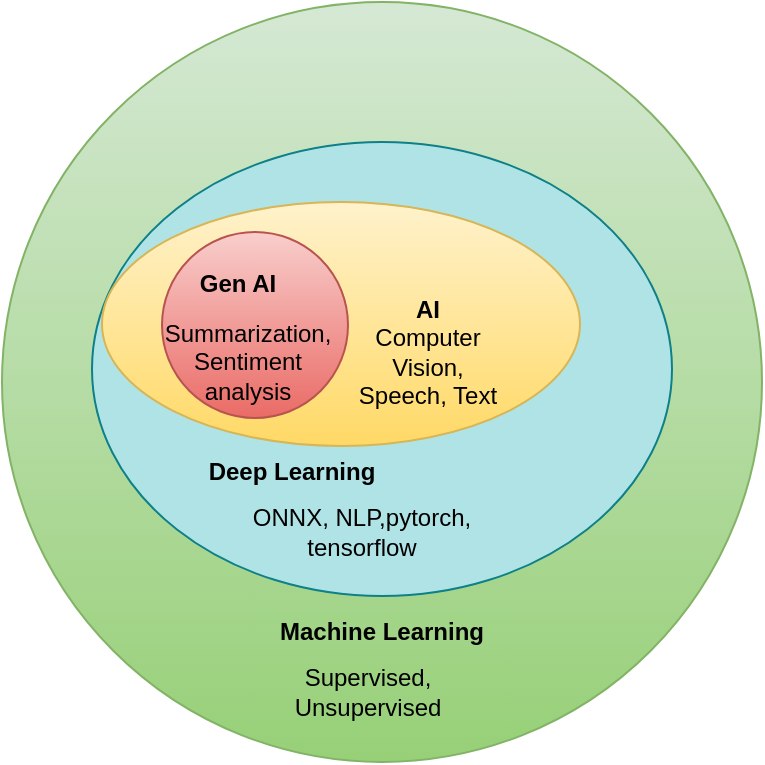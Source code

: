 <mxfile version="21.6.8" type="github">
  <diagram name="Page-1" id="uZ_u43yUebAi84Exw6C1">
    <mxGraphModel dx="880" dy="478" grid="0" gridSize="10" guides="1" tooltips="1" connect="1" arrows="1" fold="1" page="1" pageScale="1" pageWidth="850" pageHeight="1100" math="0" shadow="0">
      <root>
        <mxCell id="0" />
        <mxCell id="1" parent="0" />
        <mxCell id="UpPIPAdZhEbqU8qjKnyP-1" value="" style="ellipse;whiteSpace=wrap;html=1;aspect=fixed;fillColor=#d5e8d4;strokeColor=#82b366;gradientColor=#97d077;" parent="1" vertex="1">
          <mxGeometry x="260" y="110" width="380" height="380" as="geometry" />
        </mxCell>
        <mxCell id="UpPIPAdZhEbqU8qjKnyP-3" value="" style="ellipse;whiteSpace=wrap;html=1;fillColor=#b0e3e6;strokeColor=#0e8088;" parent="1" vertex="1">
          <mxGeometry x="305" y="180" width="290" height="227" as="geometry" />
        </mxCell>
        <mxCell id="UpPIPAdZhEbqU8qjKnyP-5" value="" style="ellipse;whiteSpace=wrap;html=1;fillColor=#fff2cc;strokeColor=#d6b656;gradientColor=#ffd966;" parent="1" vertex="1">
          <mxGeometry x="310" y="210" width="239" height="122" as="geometry" />
        </mxCell>
        <mxCell id="UpPIPAdZhEbqU8qjKnyP-6" value="" style="ellipse;whiteSpace=wrap;html=1;aspect=fixed;fillColor=#f8cecc;gradientColor=#ea6b66;strokeColor=#b85450;" parent="1" vertex="1">
          <mxGeometry x="340" y="225" width="93" height="93" as="geometry" />
        </mxCell>
        <mxCell id="UpPIPAdZhEbqU8qjKnyP-7" value="&lt;b&gt;Machine Learning&lt;/b&gt;" style="text;html=1;strokeColor=none;fillColor=none;align=center;verticalAlign=middle;whiteSpace=wrap;rounded=0;" parent="1" vertex="1">
          <mxGeometry x="395" y="410" width="110" height="30" as="geometry" />
        </mxCell>
        <mxCell id="UpPIPAdZhEbqU8qjKnyP-8" value="&lt;b&gt;Deep Learning&lt;/b&gt;" style="text;html=1;strokeColor=none;fillColor=none;align=center;verticalAlign=middle;whiteSpace=wrap;rounded=0;" parent="1" vertex="1">
          <mxGeometry x="360" y="330" width="90" height="30" as="geometry" />
        </mxCell>
        <mxCell id="UpPIPAdZhEbqU8qjKnyP-9" value="&lt;b&gt;AI&lt;/b&gt;&lt;br&gt;Computer Vision, Speech, Text" style="text;html=1;strokeColor=none;fillColor=none;align=center;verticalAlign=middle;whiteSpace=wrap;rounded=0;" parent="1" vertex="1">
          <mxGeometry x="435" y="270" width="76" height="30" as="geometry" />
        </mxCell>
        <mxCell id="UpPIPAdZhEbqU8qjKnyP-10" value="&lt;b&gt;Gen AI&lt;/b&gt;" style="text;html=1;strokeColor=none;fillColor=none;align=center;verticalAlign=middle;whiteSpace=wrap;rounded=0;" parent="1" vertex="1">
          <mxGeometry x="348" y="236" width="60" height="30" as="geometry" />
        </mxCell>
        <mxCell id="UpPIPAdZhEbqU8qjKnyP-11" value="Supervised, Unsupervised" style="text;html=1;strokeColor=none;fillColor=none;align=center;verticalAlign=middle;whiteSpace=wrap;rounded=0;" parent="1" vertex="1">
          <mxGeometry x="413" y="440" width="60" height="30" as="geometry" />
        </mxCell>
        <mxCell id="UpPIPAdZhEbqU8qjKnyP-12" value="ONNX, NLP,pytorch, tensorflow" style="text;html=1;strokeColor=none;fillColor=none;align=center;verticalAlign=middle;whiteSpace=wrap;rounded=0;" parent="1" vertex="1">
          <mxGeometry x="380" y="360" width="120" height="30" as="geometry" />
        </mxCell>
        <mxCell id="UpPIPAdZhEbqU8qjKnyP-13" value="Summarization,&lt;br&gt;Sentiment analysis" style="text;html=1;strokeColor=none;fillColor=none;align=center;verticalAlign=middle;whiteSpace=wrap;rounded=0;" parent="1" vertex="1">
          <mxGeometry x="353" y="275" width="60" height="30" as="geometry" />
        </mxCell>
      </root>
    </mxGraphModel>
  </diagram>
</mxfile>

